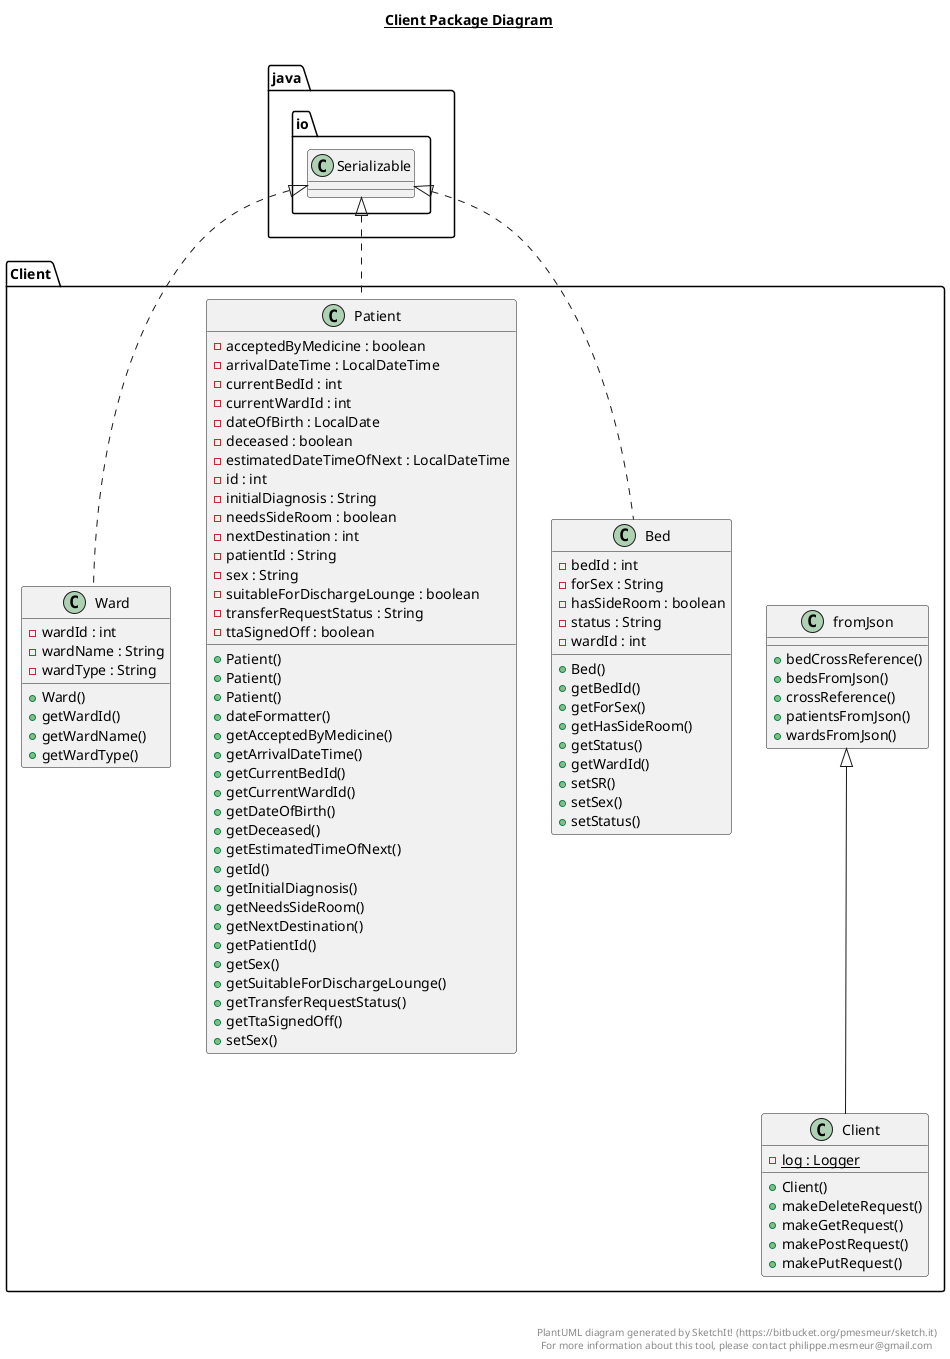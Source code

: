 @startuml

title __Client Package Diagram__\n


    namespace Client {
      class Client.Bed {
          - bedId : int
          - forSex : String
          - hasSideRoom : boolean
          - status : String
          - wardId : int
          + Bed()
          + getBedId()
          + getForSex()
          + getHasSideRoom()
          + getStatus()
          + getWardId()
          + setSR()
          + setSex()
          + setStatus()
      }
    }

    namespace Client {
      class Client.Client {
      {static} - log : Logger
          + Client()
          + makeDeleteRequest()
          + makeGetRequest()
          + makePostRequest()
          + makePutRequest()
      }
    }

  

    namespace Client {
      class Client.Patient {
          - acceptedByMedicine : boolean
          - arrivalDateTime : LocalDateTime
          - currentBedId : int
          - currentWardId : int
          - dateOfBirth : LocalDate
          - deceased : boolean
          - estimatedDateTimeOfNext : LocalDateTime
          - id : int
          - initialDiagnosis : String
          - needsSideRoom : boolean
          - nextDestination : int
          - patientId : String
          - sex : String
          - suitableForDischargeLounge : boolean
          - transferRequestStatus : String
          - ttaSignedOff : boolean
          + Patient()
          + Patient()
          + Patient()
          + dateFormatter()
          + getAcceptedByMedicine()
          + getArrivalDateTime()
          + getCurrentBedId()
          + getCurrentWardId()
          + getDateOfBirth()
          + getDeceased()
          + getEstimatedTimeOfNext()
          + getId()
          + getInitialDiagnosis()
          + getNeedsSideRoom()
          + getNextDestination()
          + getPatientId()
          + getSex()
          + getSuitableForDischargeLounge()
          + getTransferRequestStatus()
          + getTtaSignedOff()
          + setSex()
      }
    }

  

    namespace Client {
      class Client.Ward {
          - wardId : int
          - wardName : String
          - wardType : String
          + Ward()
          + getWardId()
          + getWardName()
          + getWardType()
      }
    }

  

    namespace Client {
      class Client.fromJson {
          + bedCrossReference()
          + bedsFromJson()
          + crossReference()
          + patientsFromJson()
          + wardsFromJson()
      }
    }

  

  Client.Bed .up.|> java.io.Serializable
  Client.Client -up-|> Client.fromJson
  Client.Patient .up.|> java.io.Serializable
  Client.Ward .up.|> java.io.Serializable


right footer


PlantUML diagram generated by SketchIt! (https://bitbucket.org/pmesmeur/sketch.it)
For more information about this tool, please contact philippe.mesmeur@gmail.com
endfooter

@enduml
